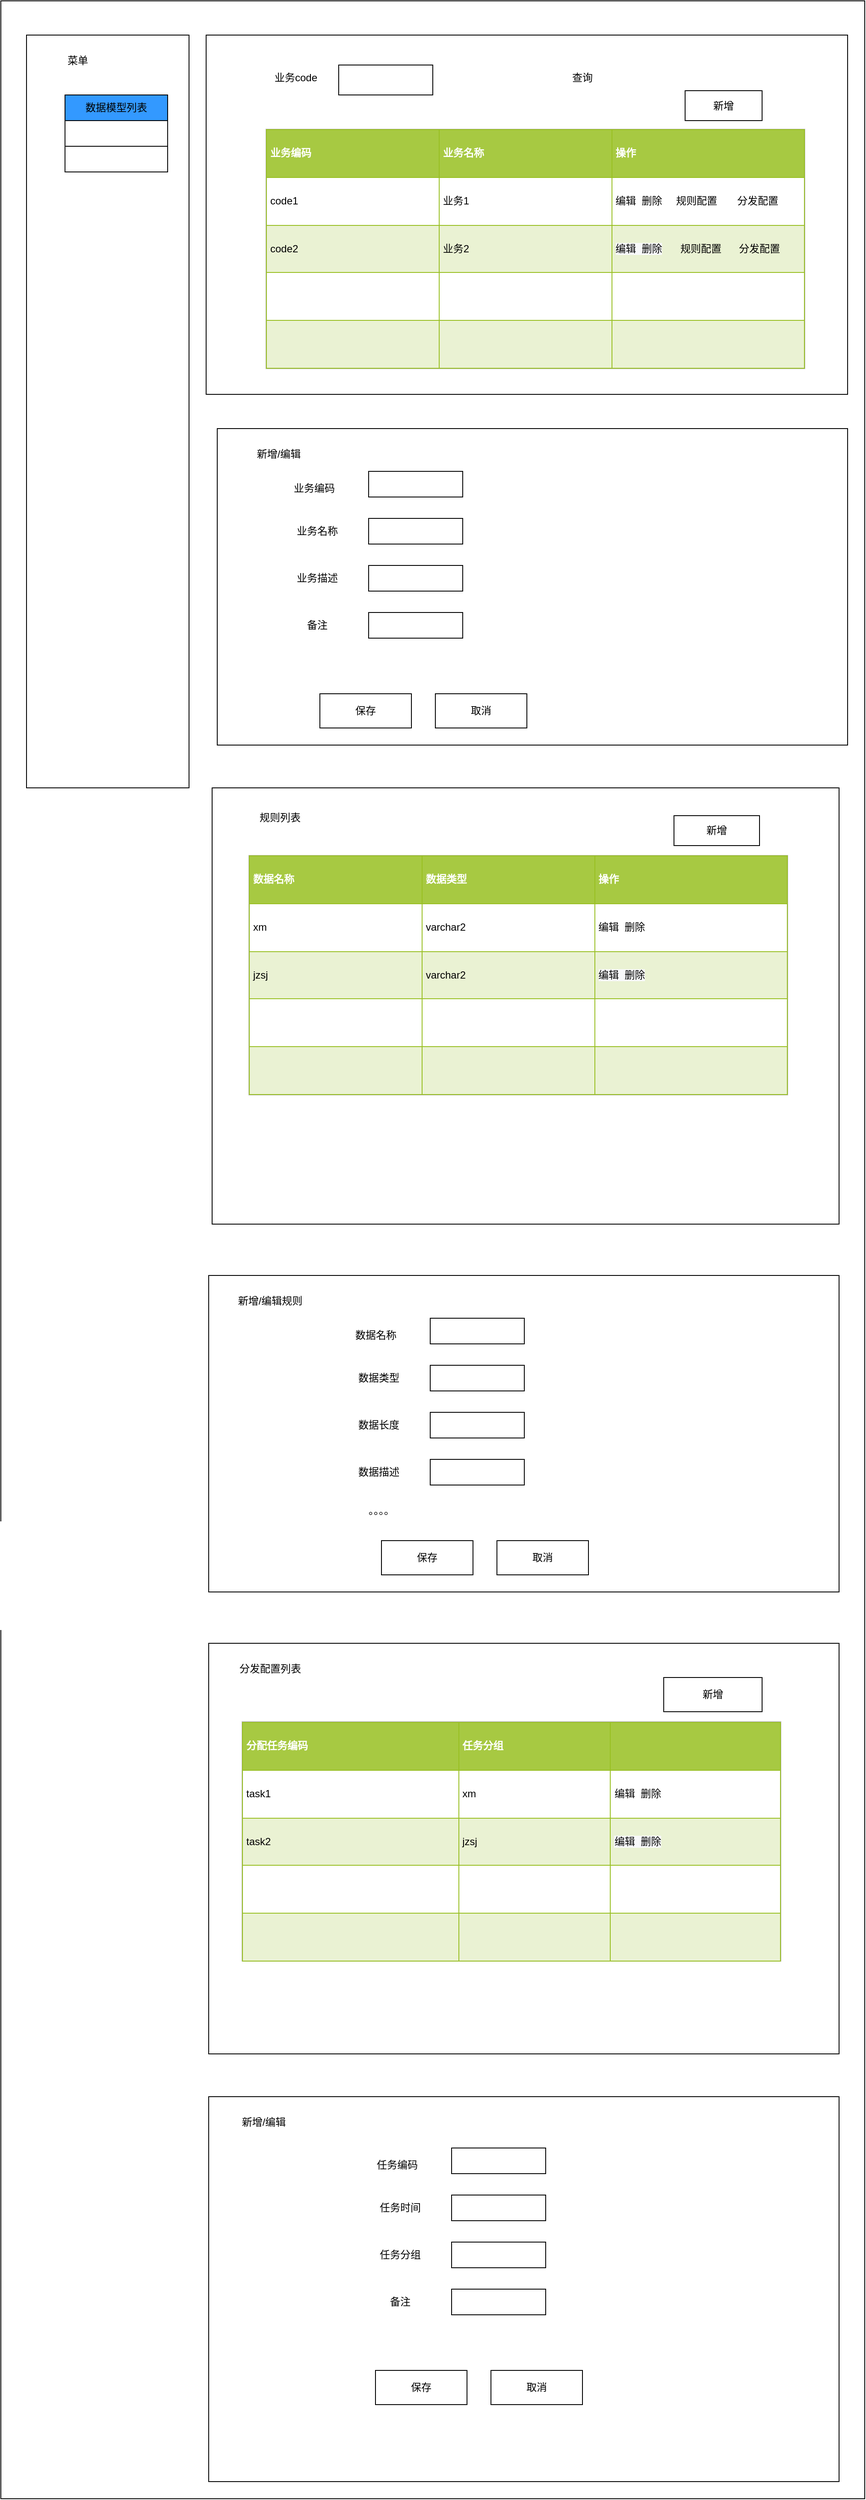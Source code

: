 <mxfile version="11.3.1" type="github" pages="1"><diagram id="QaYBdaNxAfFHdnkvmWbL" name="Page-1"><mxGraphModel dx="1278" dy="548" grid="1" gridSize="10" guides="1" tooltips="1" connect="1" arrows="1" fold="1" page="1" pageScale="1" pageWidth="827" pageHeight="1169" math="0" shadow="0"><root><mxCell id="0"/><mxCell id="1" parent="0"/><mxCell id="P2sO5f8pejJuGf2YAZas-1" value="" style="rounded=0;whiteSpace=wrap;html=1;" vertex="1" parent="1"><mxGeometry x="40" y="30" width="1010" height="2920" as="geometry"/></mxCell><mxCell id="P2sO5f8pejJuGf2YAZas-2" value="" style="rounded=0;whiteSpace=wrap;html=1;" vertex="1" parent="1"><mxGeometry x="70" y="70" width="190" height="880" as="geometry"/></mxCell><mxCell id="P2sO5f8pejJuGf2YAZas-3" value="菜单" style="text;html=1;strokeColor=none;fillColor=none;align=center;verticalAlign=middle;whiteSpace=wrap;rounded=0;" vertex="1" parent="1"><mxGeometry x="110" y="90" width="40" height="20" as="geometry"/></mxCell><mxCell id="P2sO5f8pejJuGf2YAZas-10" value="数据模型列表" style="rounded=0;whiteSpace=wrap;html=1;fillColor=#3399FF;" vertex="1" parent="1"><mxGeometry x="115" y="140" width="120" height="30" as="geometry"/></mxCell><mxCell id="P2sO5f8pejJuGf2YAZas-11" value="" style="rounded=0;whiteSpace=wrap;html=1;" vertex="1" parent="1"><mxGeometry x="115" y="170" width="120" height="30" as="geometry"/></mxCell><mxCell id="P2sO5f8pejJuGf2YAZas-12" value="" style="rounded=0;whiteSpace=wrap;html=1;" vertex="1" parent="1"><mxGeometry x="115" y="200" width="120" height="30" as="geometry"/></mxCell><mxCell id="yrk5XD99VHjKCWpWiqwe-1" value="" style="rounded=0;whiteSpace=wrap;html=1;fillColor=#FFFFFF;" vertex="1" parent="1"><mxGeometry x="280" y="70" width="750" height="420" as="geometry"/></mxCell><mxCell id="yrk5XD99VHjKCWpWiqwe-2" value="业务code" style="text;html=1;strokeColor=none;fillColor=none;align=center;verticalAlign=middle;whiteSpace=wrap;rounded=0;" vertex="1" parent="1"><mxGeometry x="350" y="110" width="70" height="20" as="geometry"/></mxCell><mxCell id="yrk5XD99VHjKCWpWiqwe-3" value="" style="rounded=0;whiteSpace=wrap;html=1;fillColor=#FFFFFF;" vertex="1" parent="1"><mxGeometry x="435" y="105" width="110" height="35" as="geometry"/></mxCell><mxCell id="yrk5XD99VHjKCWpWiqwe-4" value="查询" style="text;html=1;strokeColor=none;fillColor=none;align=center;verticalAlign=middle;whiteSpace=wrap;rounded=0;" vertex="1" parent="1"><mxGeometry x="700" y="110" width="40" height="20" as="geometry"/></mxCell><mxCell id="yrk5XD99VHjKCWpWiqwe-6" value="&lt;table border=&quot;1&quot; width=&quot;100%&quot; cellpadding=&quot;4&quot; style=&quot;width: 100% ; height: 100% ; border-collapse: collapse&quot;&gt;&lt;tbody&gt;&lt;tr style=&quot;background-color: #a7c942 ; color: #ffffff ; border: 1px solid #98bf21&quot;&gt;&lt;th align=&quot;left&quot;&gt;业务编码&lt;/th&gt;&lt;th align=&quot;left&quot;&gt;业务名称&lt;/th&gt;&lt;th align=&quot;left&quot;&gt;操作&lt;/th&gt;&lt;/tr&gt;&lt;tr style=&quot;border: 1px solid #98bf21&quot;&gt;&lt;td&gt;code1&lt;/td&gt;&lt;td&gt;业务1&lt;/td&gt;&lt;td&gt;编辑&amp;nbsp; 删除&lt;/td&gt;&lt;/tr&gt;&lt;tr style=&quot;background-color: #eaf2d3 ; border: 1px solid #98bf21&quot;&gt;&lt;td&gt;code2&lt;/td&gt;&lt;td&gt;业务2&lt;/td&gt;&lt;td&gt;&lt;span style=&quot;background-color: rgb(248 , 249 , 250)&quot;&gt;编辑&amp;nbsp; 删除&lt;/span&gt;&lt;br&gt;&lt;/td&gt;&lt;/tr&gt;&lt;tr style=&quot;border: 1px solid #98bf21&quot;&gt;&lt;td&gt;&lt;br&gt;&lt;/td&gt;&lt;td&gt;&lt;br&gt;&lt;/td&gt;&lt;td&gt;&lt;br&gt;&lt;/td&gt;&lt;/tr&gt;&lt;tr style=&quot;background-color: #eaf2d3 ; border: 1px solid #98bf21&quot;&gt;&lt;td&gt;&lt;br&gt;&lt;/td&gt;&lt;td&gt;&lt;/td&gt;&lt;td&gt;&lt;br&gt;&lt;/td&gt;&lt;/tr&gt;&lt;/tbody&gt;&lt;/table&gt;" style="text;html=1;strokeColor=#c0c0c0;fillColor=#ffffff;overflow=fill;rounded=0;" vertex="1" parent="1"><mxGeometry x="350" y="180" width="630" height="280" as="geometry"/></mxCell><mxCell id="yrk5XD99VHjKCWpWiqwe-7" value="新增" style="rounded=0;whiteSpace=wrap;html=1;fillColor=#FFFFFF;" vertex="1" parent="1"><mxGeometry x="840" y="135" width="90" height="35" as="geometry"/></mxCell><mxCell id="yrk5XD99VHjKCWpWiqwe-8" value="" style="rounded=0;whiteSpace=wrap;html=1;fillColor=#FFFFFF;" vertex="1" parent="1"><mxGeometry x="293" y="530" width="737" height="370" as="geometry"/></mxCell><mxCell id="yrk5XD99VHjKCWpWiqwe-9" value="新增/编辑" style="text;html=1;strokeColor=none;fillColor=none;align=center;verticalAlign=middle;whiteSpace=wrap;rounded=0;" vertex="1" parent="1"><mxGeometry x="320" y="550" width="90" height="20" as="geometry"/></mxCell><mxCell id="yrk5XD99VHjKCWpWiqwe-10" value="业务编码" style="text;html=1;strokeColor=none;fillColor=none;align=center;verticalAlign=middle;whiteSpace=wrap;rounded=0;" vertex="1" parent="1"><mxGeometry x="373" y="590" width="67" height="20" as="geometry"/></mxCell><mxCell id="yrk5XD99VHjKCWpWiqwe-11" value="" style="rounded=0;whiteSpace=wrap;html=1;fillColor=#FFFFFF;" vertex="1" parent="1"><mxGeometry x="470" y="580" width="110" height="30" as="geometry"/></mxCell><mxCell id="yrk5XD99VHjKCWpWiqwe-12" value="业务名称" style="text;html=1;strokeColor=none;fillColor=none;align=center;verticalAlign=middle;whiteSpace=wrap;rounded=0;" vertex="1" parent="1"><mxGeometry x="385" y="640" width="50" height="20" as="geometry"/></mxCell><mxCell id="yrk5XD99VHjKCWpWiqwe-13" value="" style="rounded=0;whiteSpace=wrap;html=1;fillColor=#FFFFFF;" vertex="1" parent="1"><mxGeometry x="470" y="635" width="110" height="30" as="geometry"/></mxCell><mxCell id="yrk5XD99VHjKCWpWiqwe-14" value="业务描述" style="text;html=1;strokeColor=none;fillColor=none;align=center;verticalAlign=middle;whiteSpace=wrap;rounded=0;" vertex="1" parent="1"><mxGeometry x="385" y="690" width="50" height="30" as="geometry"/></mxCell><mxCell id="yrk5XD99VHjKCWpWiqwe-16" value="" style="rounded=0;whiteSpace=wrap;html=1;fillColor=#FFFFFF;" vertex="1" parent="1"><mxGeometry x="470" y="690" width="110" height="30" as="geometry"/></mxCell><mxCell id="yrk5XD99VHjKCWpWiqwe-17" value="备注" style="text;html=1;strokeColor=none;fillColor=none;align=center;verticalAlign=middle;whiteSpace=wrap;rounded=0;" vertex="1" parent="1"><mxGeometry x="390" y="750" width="40" height="20" as="geometry"/></mxCell><mxCell id="yrk5XD99VHjKCWpWiqwe-18" value="" style="rounded=0;whiteSpace=wrap;html=1;fillColor=#FFFFFF;" vertex="1" parent="1"><mxGeometry x="470" y="745" width="110" height="30" as="geometry"/></mxCell><mxCell id="yrk5XD99VHjKCWpWiqwe-19" value="保存" style="rounded=0;whiteSpace=wrap;html=1;fillColor=#FFFFFF;" vertex="1" parent="1"><mxGeometry x="413" y="840" width="107" height="40" as="geometry"/></mxCell><mxCell id="yrk5XD99VHjKCWpWiqwe-20" value="取消" style="rounded=0;whiteSpace=wrap;html=1;fillColor=#FFFFFF;" vertex="1" parent="1"><mxGeometry x="548" y="840" width="107" height="40" as="geometry"/></mxCell><mxCell id="DFJxIT9NDyxQqP8el-fe-1" value="规则配置" style="text;html=1;strokeColor=none;fillColor=none;align=center;verticalAlign=middle;whiteSpace=wrap;rounded=0;" vertex="1" parent="1"><mxGeometry x="827" y="254" width="53" height="20" as="geometry"/></mxCell><mxCell id="DFJxIT9NDyxQqP8el-fe-2" value="规则配置" style="text;html=1;strokeColor=none;fillColor=none;align=center;verticalAlign=middle;whiteSpace=wrap;rounded=0;" vertex="1" parent="1"><mxGeometry x="832" y="310" width="53" height="20" as="geometry"/></mxCell><mxCell id="DFJxIT9NDyxQqP8el-fe-3" value="" style="rounded=0;whiteSpace=wrap;html=1;fillColor=#FFFFFF;" vertex="1" parent="1"><mxGeometry x="287" y="950" width="733" height="510" as="geometry"/></mxCell><mxCell id="DFJxIT9NDyxQqP8el-fe-4" value="&lt;table border=&quot;1&quot; width=&quot;100%&quot; cellpadding=&quot;4&quot; style=&quot;width: 100% ; height: 100% ; border-collapse: collapse&quot;&gt;&lt;tbody&gt;&lt;tr style=&quot;background-color: #a7c942 ; color: #ffffff ; border: 1px solid #98bf21&quot;&gt;&lt;th align=&quot;left&quot;&gt;数据名称&lt;/th&gt;&lt;th align=&quot;left&quot;&gt;数据类型&lt;/th&gt;&lt;th align=&quot;left&quot;&gt;操作&lt;/th&gt;&lt;/tr&gt;&lt;tr style=&quot;border: 1px solid #98bf21&quot;&gt;&lt;td&gt;xm&lt;/td&gt;&lt;td&gt;varchar2&lt;/td&gt;&lt;td&gt;编辑&amp;nbsp; 删除&lt;/td&gt;&lt;/tr&gt;&lt;tr style=&quot;background-color: #eaf2d3 ; border: 1px solid #98bf21&quot;&gt;&lt;td&gt;jzsj&lt;/td&gt;&lt;td&gt;varchar2&lt;/td&gt;&lt;td&gt;&lt;span style=&quot;background-color: rgb(248 , 249 , 250)&quot;&gt;编辑&amp;nbsp; 删除&lt;/span&gt;&lt;br&gt;&lt;/td&gt;&lt;/tr&gt;&lt;tr style=&quot;border: 1px solid #98bf21&quot;&gt;&lt;td&gt;&lt;br&gt;&lt;/td&gt;&lt;td&gt;&lt;br&gt;&lt;/td&gt;&lt;td&gt;&lt;br&gt;&lt;/td&gt;&lt;/tr&gt;&lt;tr style=&quot;background-color: #eaf2d3 ; border: 1px solid #98bf21&quot;&gt;&lt;td&gt;&lt;br&gt;&lt;/td&gt;&lt;td&gt;&lt;/td&gt;&lt;td&gt;&lt;br&gt;&lt;/td&gt;&lt;/tr&gt;&lt;/tbody&gt;&lt;/table&gt;" style="text;html=1;strokeColor=#c0c0c0;fillColor=#ffffff;overflow=fill;rounded=0;" vertex="1" parent="1"><mxGeometry x="330" y="1029" width="630" height="280" as="geometry"/></mxCell><mxCell id="DFJxIT9NDyxQqP8el-fe-5" value="规则列表" style="text;html=1;strokeColor=none;fillColor=none;align=center;verticalAlign=middle;whiteSpace=wrap;rounded=0;" vertex="1" parent="1"><mxGeometry x="333" y="970" width="67" height="30" as="geometry"/></mxCell><mxCell id="DFJxIT9NDyxQqP8el-fe-6" value="新增" style="rounded=0;whiteSpace=wrap;html=1;fillColor=#FFFFFF;" vertex="1" parent="1"><mxGeometry x="827" y="982.5" width="100" height="35" as="geometry"/></mxCell><mxCell id="DFJxIT9NDyxQqP8el-fe-7" value="" style="rounded=0;whiteSpace=wrap;html=1;fillColor=#FFFFFF;" vertex="1" parent="1"><mxGeometry x="283" y="1520" width="737" height="370" as="geometry"/></mxCell><mxCell id="DFJxIT9NDyxQqP8el-fe-8" value="新增/编辑规则" style="text;html=1;strokeColor=none;fillColor=none;align=center;verticalAlign=middle;whiteSpace=wrap;rounded=0;" vertex="1" parent="1"><mxGeometry x="310" y="1540" width="90" height="20" as="geometry"/></mxCell><mxCell id="DFJxIT9NDyxQqP8el-fe-9" value="数据名称" style="text;html=1;strokeColor=none;fillColor=none;align=center;verticalAlign=middle;whiteSpace=wrap;rounded=0;" vertex="1" parent="1"><mxGeometry x="445" y="1580" width="67" height="20" as="geometry"/></mxCell><mxCell id="DFJxIT9NDyxQqP8el-fe-10" value="" style="rounded=0;whiteSpace=wrap;html=1;fillColor=#FFFFFF;" vertex="1" parent="1"><mxGeometry x="542" y="1570" width="110" height="30" as="geometry"/></mxCell><mxCell id="DFJxIT9NDyxQqP8el-fe-11" value="数据类型" style="text;html=1;strokeColor=none;fillColor=none;align=center;verticalAlign=middle;whiteSpace=wrap;rounded=0;" vertex="1" parent="1"><mxGeometry x="457" y="1630" width="50" height="20" as="geometry"/></mxCell><mxCell id="DFJxIT9NDyxQqP8el-fe-19" value="数据描述" style="text;html=1;strokeColor=none;fillColor=none;align=center;verticalAlign=middle;whiteSpace=wrap;rounded=0;" vertex="1" parent="1"><mxGeometry x="457" y="1740" width="50" height="20" as="geometry"/></mxCell><mxCell id="DFJxIT9NDyxQqP8el-fe-12" value="" style="rounded=0;whiteSpace=wrap;html=1;fillColor=#FFFFFF;" vertex="1" parent="1"><mxGeometry x="542" y="1625" width="110" height="30" as="geometry"/></mxCell><mxCell id="DFJxIT9NDyxQqP8el-fe-13" value="数据长度" style="text;html=1;strokeColor=none;fillColor=none;align=center;verticalAlign=middle;whiteSpace=wrap;rounded=0;" vertex="1" parent="1"><mxGeometry x="457" y="1680" width="50" height="30" as="geometry"/></mxCell><mxCell id="DFJxIT9NDyxQqP8el-fe-14" value="" style="rounded=0;whiteSpace=wrap;html=1;fillColor=#FFFFFF;" vertex="1" parent="1"><mxGeometry x="542" y="1680" width="110" height="30" as="geometry"/></mxCell><mxCell id="DFJxIT9NDyxQqP8el-fe-16" value="" style="rounded=0;whiteSpace=wrap;html=1;fillColor=#FFFFFF;" vertex="1" parent="1"><mxGeometry x="542" y="1735" width="110" height="30" as="geometry"/></mxCell><mxCell id="DFJxIT9NDyxQqP8el-fe-17" value="保存" style="rounded=0;whiteSpace=wrap;html=1;fillColor=#FFFFFF;" vertex="1" parent="1"><mxGeometry x="485" y="1830" width="107" height="40" as="geometry"/></mxCell><mxCell id="DFJxIT9NDyxQqP8el-fe-18" value="取消" style="rounded=0;whiteSpace=wrap;html=1;fillColor=#FFFFFF;" vertex="1" parent="1"><mxGeometry x="620" y="1830" width="107" height="40" as="geometry"/></mxCell><mxCell id="DFJxIT9NDyxQqP8el-fe-21" value="。。。。" style="text;html=1;strokeColor=none;fillColor=none;align=center;verticalAlign=middle;whiteSpace=wrap;rounded=0;" vertex="1" parent="1"><mxGeometry x="465" y="1785" width="40" height="20" as="geometry"/></mxCell><mxCell id="DFJxIT9NDyxQqP8el-fe-22" value="分发配置" style="text;html=1;strokeColor=none;fillColor=none;align=center;verticalAlign=middle;whiteSpace=wrap;rounded=0;" vertex="1" parent="1"><mxGeometry x="900" y="251" width="50" height="26" as="geometry"/></mxCell><mxCell id="DFJxIT9NDyxQqP8el-fe-23" value="分发配置" style="text;html=1;strokeColor=none;fillColor=none;align=center;verticalAlign=middle;whiteSpace=wrap;rounded=0;" vertex="1" parent="1"><mxGeometry x="902" y="307" width="50" height="26" as="geometry"/></mxCell><mxCell id="DFJxIT9NDyxQqP8el-fe-24" value="" style="rounded=0;whiteSpace=wrap;html=1;fillColor=#FFFFFF;" vertex="1" parent="1"><mxGeometry x="283" y="1950" width="737" height="480" as="geometry"/></mxCell><mxCell id="DFJxIT9NDyxQqP8el-fe-25" value="分发配置列表" style="text;html=1;strokeColor=none;fillColor=none;align=center;verticalAlign=middle;whiteSpace=wrap;rounded=0;" vertex="1" parent="1"><mxGeometry x="310" y="1970" width="90" height="20" as="geometry"/></mxCell><mxCell id="DFJxIT9NDyxQqP8el-fe-26" value="&lt;table border=&quot;1&quot; width=&quot;100%&quot; cellpadding=&quot;4&quot; style=&quot;width: 100% ; height: 100% ; border-collapse: collapse&quot;&gt;&lt;tbody&gt;&lt;tr style=&quot;background-color: #a7c942 ; color: #ffffff ; border: 1px solid #98bf21&quot;&gt;&lt;th align=&quot;left&quot;&gt;分配任务编码&lt;/th&gt;&lt;th align=&quot;left&quot;&gt;任务分组&lt;/th&gt;&lt;th align=&quot;left&quot;&gt;&lt;br&gt;&lt;/th&gt;&lt;/tr&gt;&lt;tr style=&quot;border: 1px solid #98bf21&quot;&gt;&lt;td&gt;task1&lt;/td&gt;&lt;td&gt;xm&lt;/td&gt;&lt;td&gt;编辑&amp;nbsp; 删除&lt;/td&gt;&lt;/tr&gt;&lt;tr style=&quot;background-color: #eaf2d3 ; border: 1px solid #98bf21&quot;&gt;&lt;td&gt;task2&lt;/td&gt;&lt;td&gt;jzsj&lt;/td&gt;&lt;td&gt;&lt;span style=&quot;background-color: rgb(248 , 249 , 250)&quot;&gt;编辑&amp;nbsp; 删除&lt;/span&gt;&lt;br&gt;&lt;/td&gt;&lt;/tr&gt;&lt;tr style=&quot;border: 1px solid #98bf21&quot;&gt;&lt;td&gt;&lt;br&gt;&lt;/td&gt;&lt;td&gt;&lt;br&gt;&lt;/td&gt;&lt;td&gt;&lt;br&gt;&lt;/td&gt;&lt;/tr&gt;&lt;tr style=&quot;background-color: #eaf2d3 ; border: 1px solid #98bf21&quot;&gt;&lt;td&gt;&lt;br&gt;&lt;/td&gt;&lt;td&gt;&lt;/td&gt;&lt;td&gt;&lt;br&gt;&lt;/td&gt;&lt;/tr&gt;&lt;/tbody&gt;&lt;/table&gt;" style="text;html=1;strokeColor=#c0c0c0;fillColor=#ffffff;overflow=fill;rounded=0;" vertex="1" parent="1"><mxGeometry x="322" y="2041.6" width="630" height="280" as="geometry"/></mxCell><mxCell id="DFJxIT9NDyxQqP8el-fe-27" value="新增" style="rounded=0;whiteSpace=wrap;html=1;fillColor=#FFFFFF;" vertex="1" parent="1"><mxGeometry x="815" y="1990" width="115" height="40" as="geometry"/></mxCell><mxCell id="DFJxIT9NDyxQqP8el-fe-29" value="" style="rounded=0;whiteSpace=wrap;html=1;fillColor=#FFFFFF;" vertex="1" parent="1"><mxGeometry x="283" y="2480" width="737" height="450" as="geometry"/></mxCell><mxCell id="DFJxIT9NDyxQqP8el-fe-30" value="新增/编辑" style="text;html=1;strokeColor=none;fillColor=none;align=center;verticalAlign=middle;whiteSpace=wrap;rounded=0;" vertex="1" parent="1"><mxGeometry x="315" y="2500" width="65" height="20" as="geometry"/></mxCell><mxCell id="DFJxIT9NDyxQqP8el-fe-31" value="任务编码" style="text;html=1;strokeColor=none;fillColor=none;align=center;verticalAlign=middle;whiteSpace=wrap;rounded=0;" vertex="1" parent="1"><mxGeometry x="470" y="2550" width="67" height="20" as="geometry"/></mxCell><mxCell id="DFJxIT9NDyxQqP8el-fe-32" value="" style="rounded=0;whiteSpace=wrap;html=1;fillColor=#FFFFFF;" vertex="1" parent="1"><mxGeometry x="567" y="2540" width="110" height="30" as="geometry"/></mxCell><mxCell id="DFJxIT9NDyxQqP8el-fe-33" value="任务时间" style="text;html=1;strokeColor=none;fillColor=none;align=center;verticalAlign=middle;whiteSpace=wrap;rounded=0;" vertex="1" parent="1"><mxGeometry x="482" y="2600" width="50" height="20" as="geometry"/></mxCell><mxCell id="DFJxIT9NDyxQqP8el-fe-34" value="备注" style="text;html=1;strokeColor=none;fillColor=none;align=center;verticalAlign=middle;whiteSpace=wrap;rounded=0;" vertex="1" parent="1"><mxGeometry x="482" y="2710" width="50" height="20" as="geometry"/></mxCell><mxCell id="DFJxIT9NDyxQqP8el-fe-35" value="" style="rounded=0;whiteSpace=wrap;html=1;fillColor=#FFFFFF;" vertex="1" parent="1"><mxGeometry x="567" y="2595" width="110" height="30" as="geometry"/></mxCell><mxCell id="DFJxIT9NDyxQqP8el-fe-36" value="任务分组" style="text;html=1;strokeColor=none;fillColor=none;align=center;verticalAlign=middle;whiteSpace=wrap;rounded=0;" vertex="1" parent="1"><mxGeometry x="482" y="2650" width="50" height="30" as="geometry"/></mxCell><mxCell id="DFJxIT9NDyxQqP8el-fe-37" value="" style="rounded=0;whiteSpace=wrap;html=1;fillColor=#FFFFFF;" vertex="1" parent="1"><mxGeometry x="567" y="2650" width="110" height="30" as="geometry"/></mxCell><mxCell id="DFJxIT9NDyxQqP8el-fe-38" value="" style="rounded=0;whiteSpace=wrap;html=1;fillColor=#FFFFFF;" vertex="1" parent="1"><mxGeometry x="567" y="2705" width="110" height="30" as="geometry"/></mxCell><mxCell id="DFJxIT9NDyxQqP8el-fe-39" value="保存" style="rounded=0;whiteSpace=wrap;html=1;fillColor=#FFFFFF;" vertex="1" parent="1"><mxGeometry x="478" y="2800" width="107" height="40" as="geometry"/></mxCell><mxCell id="DFJxIT9NDyxQqP8el-fe-40" value="取消" style="rounded=0;whiteSpace=wrap;html=1;fillColor=#FFFFFF;" vertex="1" parent="1"><mxGeometry x="613" y="2800" width="107" height="40" as="geometry"/></mxCell></root></mxGraphModel></diagram></mxfile>
